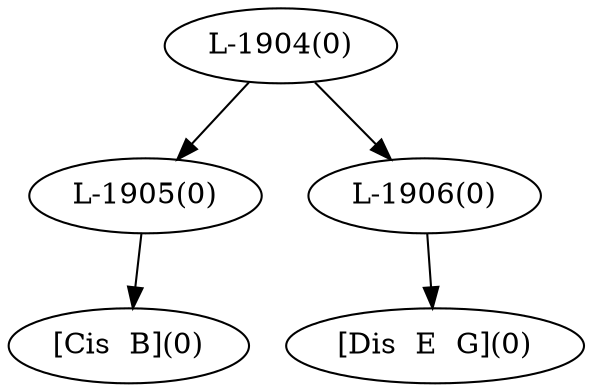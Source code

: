 digraph sample{
"L-1905(0)"->"[Cis  B](0)"
"L-1906(0)"->"[Dis  E  G](0)"
"L-1904(0)"->"L-1905(0)"
"L-1904(0)"->"L-1906(0)"
{rank = min; "L-1904(0)"}
{rank = same; "L-1905(0)"; "L-1906(0)";}
{rank = max; "[Cis  B](0)"; "[Dis  E  G](0)";}
}